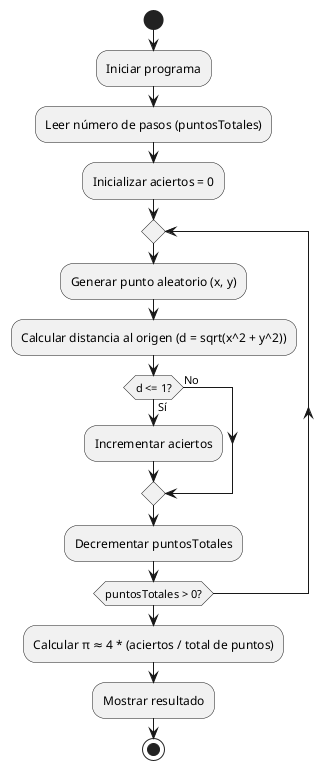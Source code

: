 @startuml
start

:Iniciar programa;
:Leer número de pasos (puntosTotales);
:Inicializar aciertos = 0;

repeat
    :Generar punto aleatorio (x, y);
    :Calcular distancia al origen (d = sqrt(x^2 + y^2));
    if (d <= 1?) then (Sí)
        :Incrementar aciertos;
    else (No)
    endif
:Decrementar puntosTotales;
repeat while (puntosTotales > 0?)

:Calcular π ≈ 4 * (aciertos / total de puntos);
:Mostrar resultado;
stop
@enduml